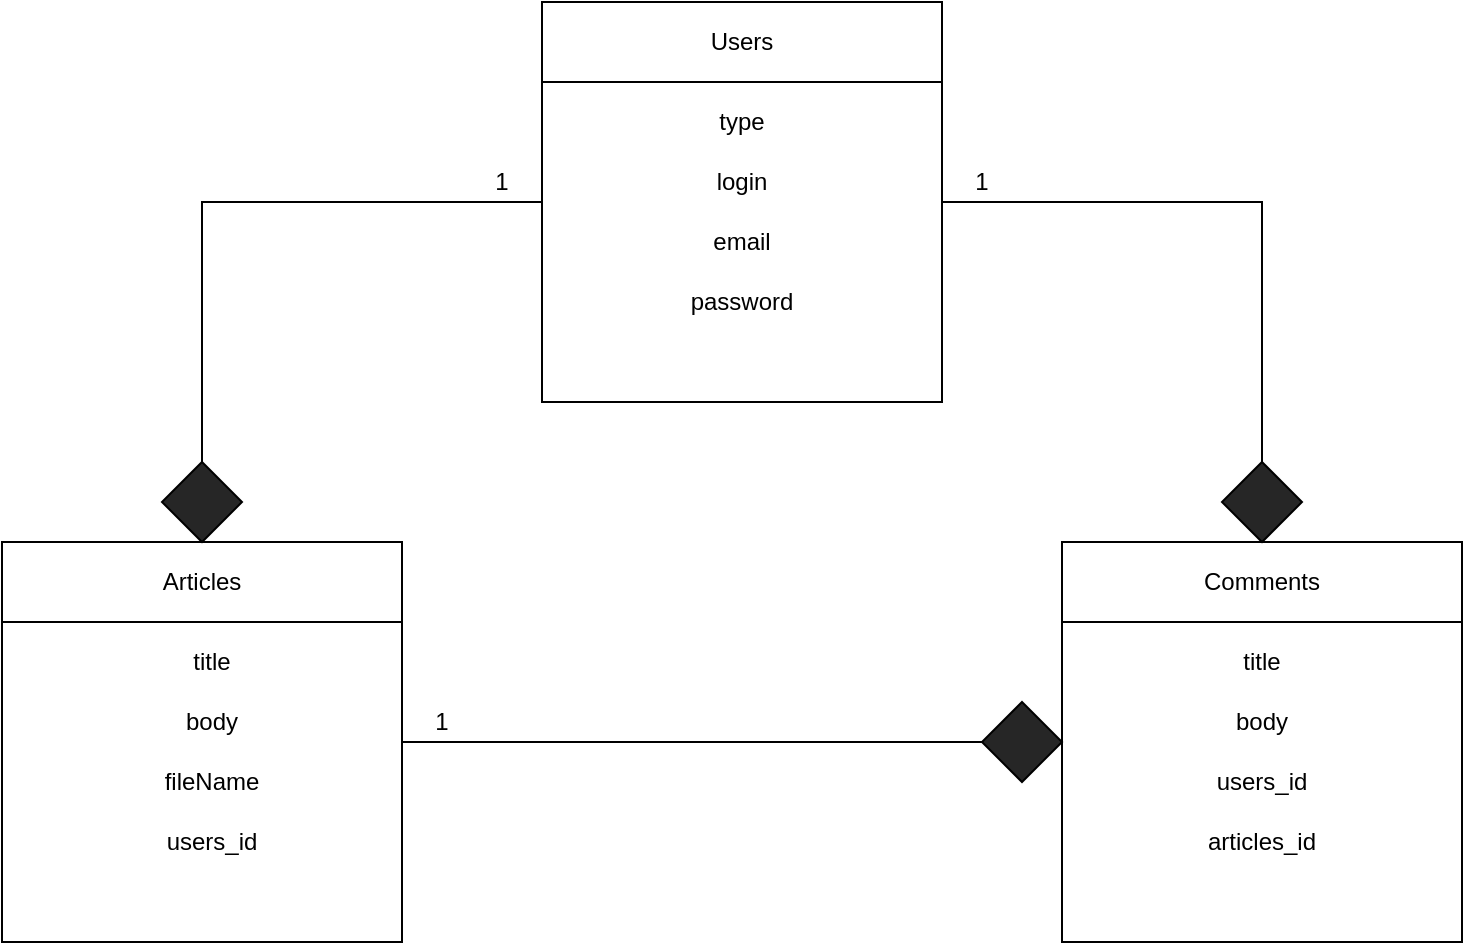 <mxfile version="15.2.9" type="device"><diagram id="C9gbIUfcJy-D6HZLiW-r" name="Page-1"><mxGraphModel dx="1326" dy="651" grid="1" gridSize="10" guides="1" tooltips="1" connect="1" arrows="1" fold="1" page="1" pageScale="1" pageWidth="827" pageHeight="1169" math="0" shadow="0"><root><mxCell id="0"/><mxCell id="1" parent="0"/><mxCell id="3qbN5kqw-zmVFLwzNw31-20" style="edgeStyle=orthogonalEdgeStyle;rounded=0;orthogonalLoop=1;jettySize=auto;html=1;entryX=0.5;entryY=0;entryDx=0;entryDy=0;" edge="1" parent="1" source="3qbN5kqw-zmVFLwzNw31-1" target="3qbN5kqw-zmVFLwzNw31-5"><mxGeometry relative="1" as="geometry"/></mxCell><mxCell id="3qbN5kqw-zmVFLwzNw31-21" style="edgeStyle=orthogonalEdgeStyle;rounded=0;orthogonalLoop=1;jettySize=auto;html=1;entryX=0.5;entryY=0;entryDx=0;entryDy=0;" edge="1" parent="1" source="3qbN5kqw-zmVFLwzNw31-1" target="3qbN5kqw-zmVFLwzNw31-7"><mxGeometry relative="1" as="geometry"/></mxCell><mxCell id="3qbN5kqw-zmVFLwzNw31-1" value="" style="rounded=0;whiteSpace=wrap;html=1;" vertex="1" parent="1"><mxGeometry x="320" y="40" width="200" height="200" as="geometry"/></mxCell><mxCell id="3qbN5kqw-zmVFLwzNw31-3" value="Users" style="rounded=0;whiteSpace=wrap;html=1;" vertex="1" parent="1"><mxGeometry x="320" y="40" width="200" height="40" as="geometry"/></mxCell><mxCell id="3qbN5kqw-zmVFLwzNw31-4" value="" style="rounded=0;whiteSpace=wrap;html=1;" vertex="1" parent="1"><mxGeometry x="580" y="310" width="200" height="200" as="geometry"/></mxCell><mxCell id="3qbN5kqw-zmVFLwzNw31-5" value="Comments" style="rounded=0;whiteSpace=wrap;html=1;" vertex="1" parent="1"><mxGeometry x="580" y="310" width="200" height="40" as="geometry"/></mxCell><mxCell id="3qbN5kqw-zmVFLwzNw31-6" value="" style="rounded=0;whiteSpace=wrap;html=1;" vertex="1" parent="1"><mxGeometry x="50" y="310" width="200" height="200" as="geometry"/></mxCell><mxCell id="3qbN5kqw-zmVFLwzNw31-7" value="Articles" style="rounded=0;whiteSpace=wrap;html=1;" vertex="1" parent="1"><mxGeometry x="50" y="310" width="200" height="40" as="geometry"/></mxCell><mxCell id="3qbN5kqw-zmVFLwzNw31-8" value="title" style="text;html=1;strokeColor=none;fillColor=none;align=center;verticalAlign=middle;whiteSpace=wrap;rounded=0;" vertex="1" parent="1"><mxGeometry x="90" y="360" width="130" height="20" as="geometry"/></mxCell><mxCell id="3qbN5kqw-zmVFLwzNw31-9" value="body" style="text;html=1;strokeColor=none;fillColor=none;align=center;verticalAlign=middle;whiteSpace=wrap;rounded=0;" vertex="1" parent="1"><mxGeometry x="90" y="390" width="130" height="20" as="geometry"/></mxCell><mxCell id="3qbN5kqw-zmVFLwzNw31-10" value="fileName" style="text;html=1;strokeColor=none;fillColor=none;align=center;verticalAlign=middle;whiteSpace=wrap;rounded=0;" vertex="1" parent="1"><mxGeometry x="90" y="420" width="130" height="20" as="geometry"/></mxCell><mxCell id="3qbN5kqw-zmVFLwzNw31-11" value="users_id" style="text;html=1;strokeColor=none;fillColor=none;align=center;verticalAlign=middle;whiteSpace=wrap;rounded=0;" vertex="1" parent="1"><mxGeometry x="90" y="450" width="130" height="20" as="geometry"/></mxCell><mxCell id="3qbN5kqw-zmVFLwzNw31-12" value="title" style="text;html=1;strokeColor=none;fillColor=none;align=center;verticalAlign=middle;whiteSpace=wrap;rounded=0;" vertex="1" parent="1"><mxGeometry x="615" y="360" width="130" height="20" as="geometry"/></mxCell><mxCell id="3qbN5kqw-zmVFLwzNw31-13" value="body" style="text;html=1;strokeColor=none;fillColor=none;align=center;verticalAlign=middle;whiteSpace=wrap;rounded=0;" vertex="1" parent="1"><mxGeometry x="615" y="390" width="130" height="20" as="geometry"/></mxCell><mxCell id="3qbN5kqw-zmVFLwzNw31-14" value="users_id" style="text;html=1;strokeColor=none;fillColor=none;align=center;verticalAlign=middle;whiteSpace=wrap;rounded=0;" vertex="1" parent="1"><mxGeometry x="615" y="420" width="130" height="20" as="geometry"/></mxCell><mxCell id="3qbN5kqw-zmVFLwzNw31-15" value="articles_id" style="text;html=1;strokeColor=none;fillColor=none;align=center;verticalAlign=middle;whiteSpace=wrap;rounded=0;" vertex="1" parent="1"><mxGeometry x="615" y="450" width="130" height="20" as="geometry"/></mxCell><mxCell id="3qbN5kqw-zmVFLwzNw31-16" value="type" style="text;html=1;strokeColor=none;fillColor=none;align=center;verticalAlign=middle;whiteSpace=wrap;rounded=0;" vertex="1" parent="1"><mxGeometry x="355" y="90" width="130" height="20" as="geometry"/></mxCell><mxCell id="3qbN5kqw-zmVFLwzNw31-17" value="login" style="text;html=1;strokeColor=none;fillColor=none;align=center;verticalAlign=middle;whiteSpace=wrap;rounded=0;" vertex="1" parent="1"><mxGeometry x="355" y="120" width="130" height="20" as="geometry"/></mxCell><mxCell id="3qbN5kqw-zmVFLwzNw31-18" value="email" style="text;html=1;strokeColor=none;fillColor=none;align=center;verticalAlign=middle;whiteSpace=wrap;rounded=0;" vertex="1" parent="1"><mxGeometry x="355" y="150" width="130" height="20" as="geometry"/></mxCell><mxCell id="3qbN5kqw-zmVFLwzNw31-19" value="password" style="text;html=1;strokeColor=none;fillColor=none;align=center;verticalAlign=middle;whiteSpace=wrap;rounded=0;" vertex="1" parent="1"><mxGeometry x="355" y="180" width="130" height="20" as="geometry"/></mxCell><mxCell id="3qbN5kqw-zmVFLwzNw31-23" value="" style="rhombus;whiteSpace=wrap;html=1;fillColor=#262626;" vertex="1" parent="1"><mxGeometry x="130" y="270" width="40" height="40" as="geometry"/></mxCell><mxCell id="3qbN5kqw-zmVFLwzNw31-25" value="" style="rhombus;whiteSpace=wrap;html=1;fillColor=#262626;" vertex="1" parent="1"><mxGeometry x="660" y="270" width="40" height="40" as="geometry"/></mxCell><mxCell id="3qbN5kqw-zmVFLwzNw31-26" value="1" style="text;html=1;strokeColor=none;fillColor=none;align=center;verticalAlign=middle;whiteSpace=wrap;rounded=0;" vertex="1" parent="1"><mxGeometry x="280" y="120" width="40" height="20" as="geometry"/></mxCell><mxCell id="3qbN5kqw-zmVFLwzNw31-27" value="1" style="text;html=1;strokeColor=none;fillColor=none;align=center;verticalAlign=middle;whiteSpace=wrap;rounded=0;" vertex="1" parent="1"><mxGeometry x="520" y="120" width="40" height="20" as="geometry"/></mxCell><mxCell id="3qbN5kqw-zmVFLwzNw31-28" value="1" style="text;html=1;strokeColor=none;fillColor=none;align=center;verticalAlign=middle;whiteSpace=wrap;rounded=0;" vertex="1" parent="1"><mxGeometry x="250" y="390" width="40" height="20" as="geometry"/></mxCell><mxCell id="3qbN5kqw-zmVFLwzNw31-24" value="" style="rhombus;whiteSpace=wrap;html=1;fillColor=#262626;" vertex="1" parent="1"><mxGeometry x="540" y="390" width="40" height="40" as="geometry"/></mxCell><mxCell id="3qbN5kqw-zmVFLwzNw31-30" value="" style="edgeStyle=orthogonalEdgeStyle;rounded=0;orthogonalLoop=1;jettySize=auto;html=1;endArrow=none;" edge="1" parent="1" source="3qbN5kqw-zmVFLwzNw31-6" target="3qbN5kqw-zmVFLwzNw31-24"><mxGeometry relative="1" as="geometry"><mxPoint x="250" y="410" as="sourcePoint"/><mxPoint x="580" y="410" as="targetPoint"/></mxGeometry></mxCell></root></mxGraphModel></diagram></mxfile>